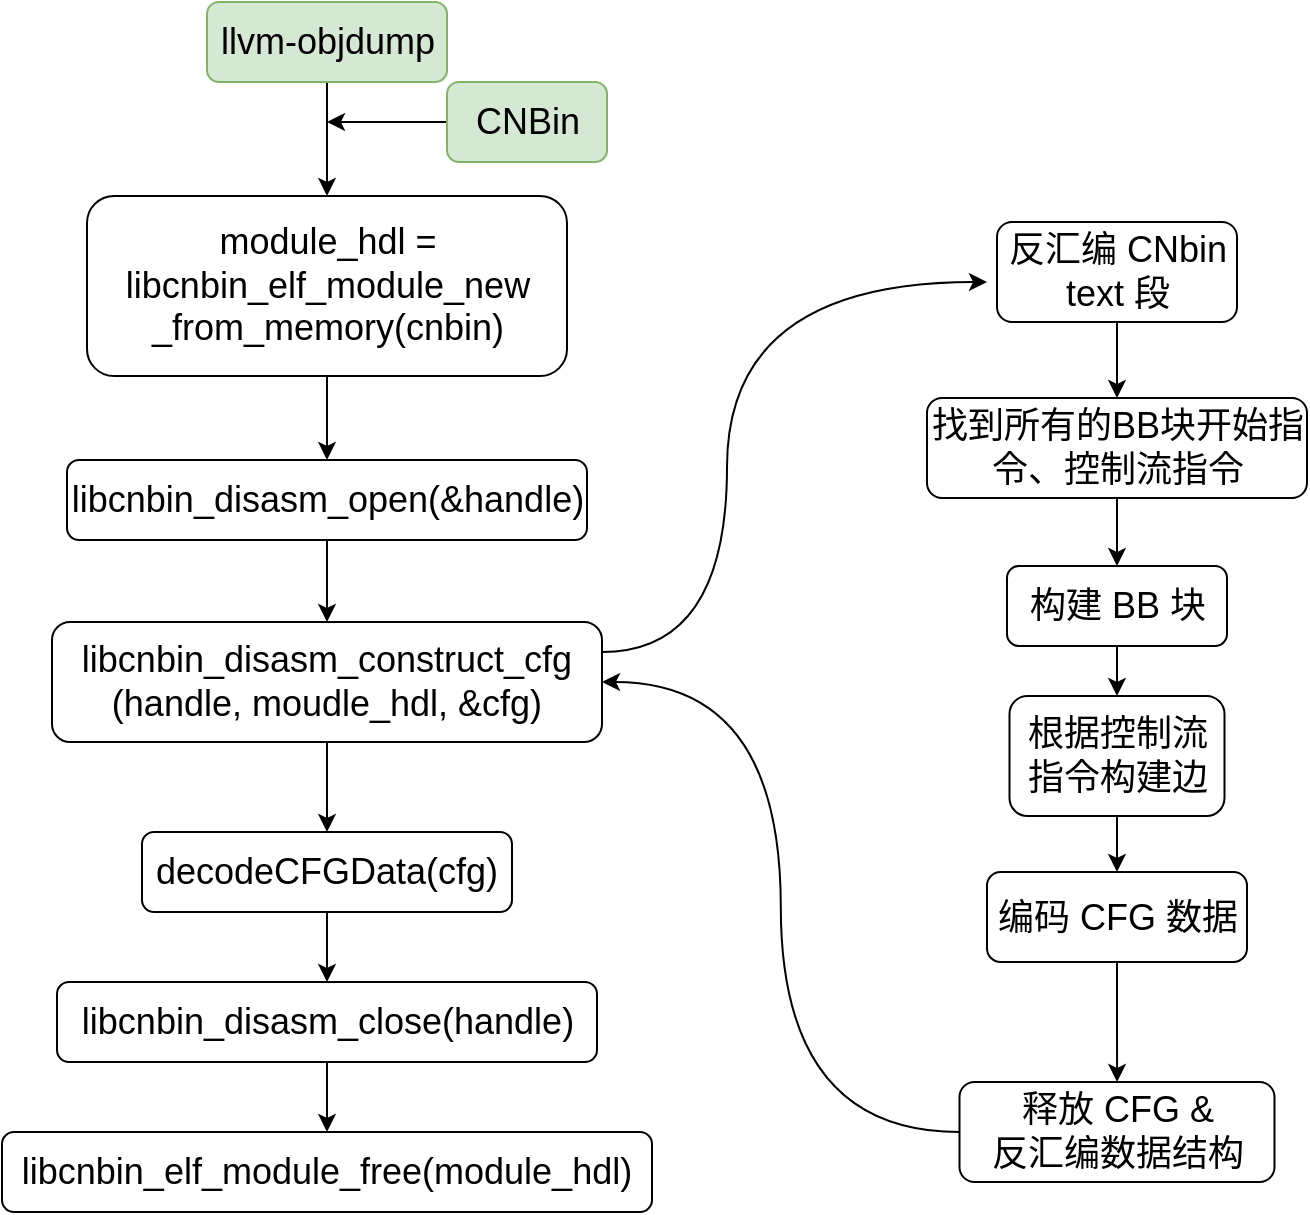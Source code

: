 <mxfile version="21.6.8" type="github">
  <diagram id="C5RBs43oDa-KdzZeNtuy" name="Page-1">
    <mxGraphModel dx="2173" dy="775" grid="1" gridSize="10" guides="1" tooltips="1" connect="1" arrows="1" fold="1" page="1" pageScale="1" pageWidth="827" pageHeight="1169" math="0" shadow="0">
      <root>
        <mxCell id="WIyWlLk6GJQsqaUBKTNV-0" />
        <mxCell id="WIyWlLk6GJQsqaUBKTNV-1" parent="WIyWlLk6GJQsqaUBKTNV-0" />
        <mxCell id="7wnKlUhCWpSUiV8DsGZP-15" value="" style="edgeStyle=orthogonalEdgeStyle;rounded=0;orthogonalLoop=1;jettySize=auto;html=1;" edge="1" parent="WIyWlLk6GJQsqaUBKTNV-1" source="GwNDqdSelnFKvhHl8uKX-0" target="GwNDqdSelnFKvhHl8uKX-1">
          <mxGeometry relative="1" as="geometry" />
        </mxCell>
        <mxCell id="GwNDqdSelnFKvhHl8uKX-0" value="&lt;font style=&quot;font-size: 18px;&quot;&gt;反汇编 CNbin text 段&lt;/font&gt;" style="rounded=1;whiteSpace=wrap;html=1;" parent="WIyWlLk6GJQsqaUBKTNV-1" vertex="1">
          <mxGeometry x="-232.5" y="190" width="120" height="50" as="geometry" />
        </mxCell>
        <mxCell id="GwNDqdSelnFKvhHl8uKX-8" style="edgeStyle=orthogonalEdgeStyle;rounded=0;orthogonalLoop=1;jettySize=auto;html=1;exitX=0.5;exitY=1;exitDx=0;exitDy=0;entryX=0.5;entryY=0;entryDx=0;entryDy=0;" parent="WIyWlLk6GJQsqaUBKTNV-1" source="GwNDqdSelnFKvhHl8uKX-1" target="GwNDqdSelnFKvhHl8uKX-2" edge="1">
          <mxGeometry relative="1" as="geometry" />
        </mxCell>
        <mxCell id="GwNDqdSelnFKvhHl8uKX-9" value="&lt;span style=&quot;font-size: 14px;&quot;&gt;&lt;br&gt;&lt;/span&gt;" style="edgeLabel;html=1;align=center;verticalAlign=middle;resizable=0;points=[];" parent="GwNDqdSelnFKvhHl8uKX-8" vertex="1" connectable="0">
          <mxGeometry x="0.04" y="2" relative="1" as="geometry">
            <mxPoint as="offset" />
          </mxGeometry>
        </mxCell>
        <mxCell id="GwNDqdSelnFKvhHl8uKX-1" value="&lt;font style=&quot;font-size: 18px;&quot;&gt;找到所有的BB块开始指令、控制流指令&lt;/font&gt;" style="rounded=1;whiteSpace=wrap;html=1;" parent="WIyWlLk6GJQsqaUBKTNV-1" vertex="1">
          <mxGeometry x="-267.5" y="278" width="190" height="50" as="geometry" />
        </mxCell>
        <mxCell id="7wnKlUhCWpSUiV8DsGZP-13" style="edgeStyle=orthogonalEdgeStyle;rounded=0;orthogonalLoop=1;jettySize=auto;html=1;exitX=0.5;exitY=1;exitDx=0;exitDy=0;entryX=0.5;entryY=0;entryDx=0;entryDy=0;" edge="1" parent="WIyWlLk6GJQsqaUBKTNV-1" source="GwNDqdSelnFKvhHl8uKX-2" target="7wnKlUhCWpSUiV8DsGZP-10">
          <mxGeometry relative="1" as="geometry" />
        </mxCell>
        <mxCell id="GwNDqdSelnFKvhHl8uKX-2" value="&lt;font style=&quot;font-size: 18px;&quot;&gt;构建 BB 块&lt;/font&gt;" style="rounded=1;whiteSpace=wrap;html=1;" parent="WIyWlLk6GJQsqaUBKTNV-1" vertex="1">
          <mxGeometry x="-227.5" y="362" width="110" height="40" as="geometry" />
        </mxCell>
        <mxCell id="7wnKlUhCWpSUiV8DsGZP-20" value="" style="edgeStyle=orthogonalEdgeStyle;rounded=0;orthogonalLoop=1;jettySize=auto;html=1;" edge="1" parent="WIyWlLk6GJQsqaUBKTNV-1" source="7wnKlUhCWpSUiV8DsGZP-0" target="7wnKlUhCWpSUiV8DsGZP-17">
          <mxGeometry relative="1" as="geometry" />
        </mxCell>
        <mxCell id="7wnKlUhCWpSUiV8DsGZP-0" value="&lt;font style=&quot;font-size: 18px;&quot;&gt;llvm-objdump&lt;/font&gt;" style="rounded=1;whiteSpace=wrap;html=1;fontSize=12;glass=0;strokeWidth=1;shadow=0;fillColor=#d5e8d4;strokeColor=#82b366;" vertex="1" parent="WIyWlLk6GJQsqaUBKTNV-1">
          <mxGeometry x="-627.5" y="80" width="120" height="40" as="geometry" />
        </mxCell>
        <mxCell id="7wnKlUhCWpSUiV8DsGZP-25" value="" style="edgeStyle=orthogonalEdgeStyle;rounded=0;orthogonalLoop=1;jettySize=auto;html=1;" edge="1" parent="WIyWlLk6GJQsqaUBKTNV-1" source="7wnKlUhCWpSUiV8DsGZP-1" target="7wnKlUhCWpSUiV8DsGZP-4">
          <mxGeometry relative="1" as="geometry" />
        </mxCell>
        <mxCell id="7wnKlUhCWpSUiV8DsGZP-1" value="&lt;font style=&quot;font-size: 18px;&quot;&gt;libcnbin_disasm_open(&amp;amp;handle)&lt;/font&gt;" style="rounded=1;whiteSpace=wrap;html=1;fontSize=12;glass=0;strokeWidth=1;shadow=0;" vertex="1" parent="WIyWlLk6GJQsqaUBKTNV-1">
          <mxGeometry x="-697.5" y="309" width="260" height="40" as="geometry" />
        </mxCell>
        <mxCell id="7wnKlUhCWpSUiV8DsGZP-24" style="edgeStyle=orthogonalEdgeStyle;rounded=0;orthogonalLoop=1;jettySize=auto;html=1;exitX=0;exitY=0.5;exitDx=0;exitDy=0;" edge="1" parent="WIyWlLk6GJQsqaUBKTNV-1" source="7wnKlUhCWpSUiV8DsGZP-2">
          <mxGeometry relative="1" as="geometry">
            <mxPoint x="-567.5" y="140" as="targetPoint" />
          </mxGeometry>
        </mxCell>
        <mxCell id="7wnKlUhCWpSUiV8DsGZP-2" value="&lt;font style=&quot;font-size: 18px;&quot;&gt;CNBin&lt;/font&gt;" style="rounded=1;whiteSpace=wrap;html=1;fontSize=12;glass=0;strokeWidth=1;shadow=0;fillColor=#d5e8d4;strokeColor=#82b366;" vertex="1" parent="WIyWlLk6GJQsqaUBKTNV-1">
          <mxGeometry x="-507.5" y="120" width="80" height="40" as="geometry" />
        </mxCell>
        <mxCell id="7wnKlUhCWpSUiV8DsGZP-26" value="" style="edgeStyle=orthogonalEdgeStyle;rounded=0;orthogonalLoop=1;jettySize=auto;html=1;" edge="1" parent="WIyWlLk6GJQsqaUBKTNV-1" source="7wnKlUhCWpSUiV8DsGZP-4" target="7wnKlUhCWpSUiV8DsGZP-18">
          <mxGeometry relative="1" as="geometry" />
        </mxCell>
        <mxCell id="7wnKlUhCWpSUiV8DsGZP-30" style="edgeStyle=orthogonalEdgeStyle;rounded=0;orthogonalLoop=1;jettySize=auto;html=1;exitX=1;exitY=0.25;exitDx=0;exitDy=0;curved=1;" edge="1" parent="WIyWlLk6GJQsqaUBKTNV-1" source="7wnKlUhCWpSUiV8DsGZP-4">
          <mxGeometry relative="1" as="geometry">
            <mxPoint x="-237.5" y="220" as="targetPoint" />
            <Array as="points">
              <mxPoint x="-367.5" y="405" />
              <mxPoint x="-367.5" y="220" />
            </Array>
          </mxGeometry>
        </mxCell>
        <mxCell id="7wnKlUhCWpSUiV8DsGZP-4" value="&lt;font style=&quot;font-size: 18px;&quot;&gt;libcnbin_disasm_construct_cfg&lt;br&gt;(handle, moudle_hdl, &amp;amp;cfg)&lt;/font&gt;" style="rounded=1;whiteSpace=wrap;html=1;fontSize=12;glass=0;strokeWidth=1;shadow=0;" vertex="1" parent="WIyWlLk6GJQsqaUBKTNV-1">
          <mxGeometry x="-705" y="390" width="275" height="60" as="geometry" />
        </mxCell>
        <mxCell id="7wnKlUhCWpSUiV8DsGZP-28" value="" style="edgeStyle=orthogonalEdgeStyle;rounded=0;orthogonalLoop=1;jettySize=auto;html=1;" edge="1" parent="WIyWlLk6GJQsqaUBKTNV-1" source="7wnKlUhCWpSUiV8DsGZP-5" target="7wnKlUhCWpSUiV8DsGZP-19">
          <mxGeometry relative="1" as="geometry" />
        </mxCell>
        <mxCell id="7wnKlUhCWpSUiV8DsGZP-5" value="&lt;font style=&quot;font-size: 18px;&quot;&gt;libcnbin_disasm_close(handle)&lt;/font&gt;" style="rounded=1;whiteSpace=wrap;html=1;fontSize=12;glass=0;strokeWidth=1;shadow=0;" vertex="1" parent="WIyWlLk6GJQsqaUBKTNV-1">
          <mxGeometry x="-702.5" y="570" width="270" height="40" as="geometry" />
        </mxCell>
        <mxCell id="7wnKlUhCWpSUiV8DsGZP-29" value="" style="edgeStyle=orthogonalEdgeStyle;rounded=0;orthogonalLoop=1;jettySize=auto;html=1;" edge="1" parent="WIyWlLk6GJQsqaUBKTNV-1" source="7wnKlUhCWpSUiV8DsGZP-8" target="7wnKlUhCWpSUiV8DsGZP-9">
          <mxGeometry relative="1" as="geometry" />
        </mxCell>
        <mxCell id="7wnKlUhCWpSUiV8DsGZP-8" value="&lt;font style=&quot;font-size: 18px;&quot;&gt;编码 CFG 数据&lt;/font&gt;" style="rounded=1;whiteSpace=wrap;html=1;" vertex="1" parent="WIyWlLk6GJQsqaUBKTNV-1">
          <mxGeometry x="-237.5" y="515" width="130" height="45" as="geometry" />
        </mxCell>
        <mxCell id="7wnKlUhCWpSUiV8DsGZP-32" style="edgeStyle=orthogonalEdgeStyle;rounded=0;orthogonalLoop=1;jettySize=auto;html=1;exitX=0;exitY=0.5;exitDx=0;exitDy=0;curved=1;entryX=1;entryY=0.5;entryDx=0;entryDy=0;" edge="1" parent="WIyWlLk6GJQsqaUBKTNV-1" source="7wnKlUhCWpSUiV8DsGZP-9" target="7wnKlUhCWpSUiV8DsGZP-4">
          <mxGeometry relative="1" as="geometry">
            <mxPoint x="-397.5" y="430" as="targetPoint" />
          </mxGeometry>
        </mxCell>
        <mxCell id="7wnKlUhCWpSUiV8DsGZP-9" value="&lt;font style=&quot;font-size: 18px;&quot;&gt;释放 CFG &amp;amp; &lt;br&gt;反汇编数据结构&lt;/font&gt;" style="rounded=1;whiteSpace=wrap;html=1;" vertex="1" parent="WIyWlLk6GJQsqaUBKTNV-1">
          <mxGeometry x="-251.25" y="620" width="157.5" height="50" as="geometry" />
        </mxCell>
        <mxCell id="7wnKlUhCWpSUiV8DsGZP-16" style="edgeStyle=orthogonalEdgeStyle;rounded=0;orthogonalLoop=1;jettySize=auto;html=1;exitX=0.5;exitY=1;exitDx=0;exitDy=0;entryX=0.5;entryY=0;entryDx=0;entryDy=0;" edge="1" parent="WIyWlLk6GJQsqaUBKTNV-1" source="7wnKlUhCWpSUiV8DsGZP-10" target="7wnKlUhCWpSUiV8DsGZP-8">
          <mxGeometry relative="1" as="geometry" />
        </mxCell>
        <mxCell id="7wnKlUhCWpSUiV8DsGZP-10" value="&lt;font style=&quot;font-size: 18px;&quot;&gt;根据控制流指令构建边&lt;/font&gt;" style="rounded=1;whiteSpace=wrap;html=1;" vertex="1" parent="WIyWlLk6GJQsqaUBKTNV-1">
          <mxGeometry x="-226.25" y="427" width="107.5" height="60" as="geometry" />
        </mxCell>
        <mxCell id="7wnKlUhCWpSUiV8DsGZP-21" value="" style="edgeStyle=orthogonalEdgeStyle;rounded=0;orthogonalLoop=1;jettySize=auto;html=1;" edge="1" parent="WIyWlLk6GJQsqaUBKTNV-1" source="7wnKlUhCWpSUiV8DsGZP-17" target="7wnKlUhCWpSUiV8DsGZP-1">
          <mxGeometry relative="1" as="geometry" />
        </mxCell>
        <mxCell id="7wnKlUhCWpSUiV8DsGZP-17" value="&lt;font style=&quot;font-size: 18px;&quot;&gt;module_hdl = libcnbin_elf_module_new&lt;br&gt;_from_memory(cnbin)&lt;/font&gt;" style="rounded=1;whiteSpace=wrap;html=1;fontSize=12;glass=0;strokeWidth=1;shadow=0;" vertex="1" parent="WIyWlLk6GJQsqaUBKTNV-1">
          <mxGeometry x="-687.5" y="177" width="240" height="90" as="geometry" />
        </mxCell>
        <mxCell id="7wnKlUhCWpSUiV8DsGZP-27" value="" style="edgeStyle=orthogonalEdgeStyle;rounded=0;orthogonalLoop=1;jettySize=auto;html=1;" edge="1" parent="WIyWlLk6GJQsqaUBKTNV-1" source="7wnKlUhCWpSUiV8DsGZP-18" target="7wnKlUhCWpSUiV8DsGZP-5">
          <mxGeometry relative="1" as="geometry" />
        </mxCell>
        <mxCell id="7wnKlUhCWpSUiV8DsGZP-18" value="&lt;font style=&quot;font-size: 18px;&quot;&gt;decodeCFGData(cfg)&lt;/font&gt;" style="rounded=1;whiteSpace=wrap;html=1;fontSize=12;glass=0;strokeWidth=1;shadow=0;" vertex="1" parent="WIyWlLk6GJQsqaUBKTNV-1">
          <mxGeometry x="-660" y="495" width="185" height="40" as="geometry" />
        </mxCell>
        <mxCell id="7wnKlUhCWpSUiV8DsGZP-19" value="&lt;font style=&quot;font-size: 18px;&quot;&gt;libcnbin_elf_module_free(module_hdl)&lt;/font&gt;" style="rounded=1;whiteSpace=wrap;html=1;fontSize=12;glass=0;strokeWidth=1;shadow=0;" vertex="1" parent="WIyWlLk6GJQsqaUBKTNV-1">
          <mxGeometry x="-730" y="645" width="325" height="40" as="geometry" />
        </mxCell>
      </root>
    </mxGraphModel>
  </diagram>
</mxfile>
